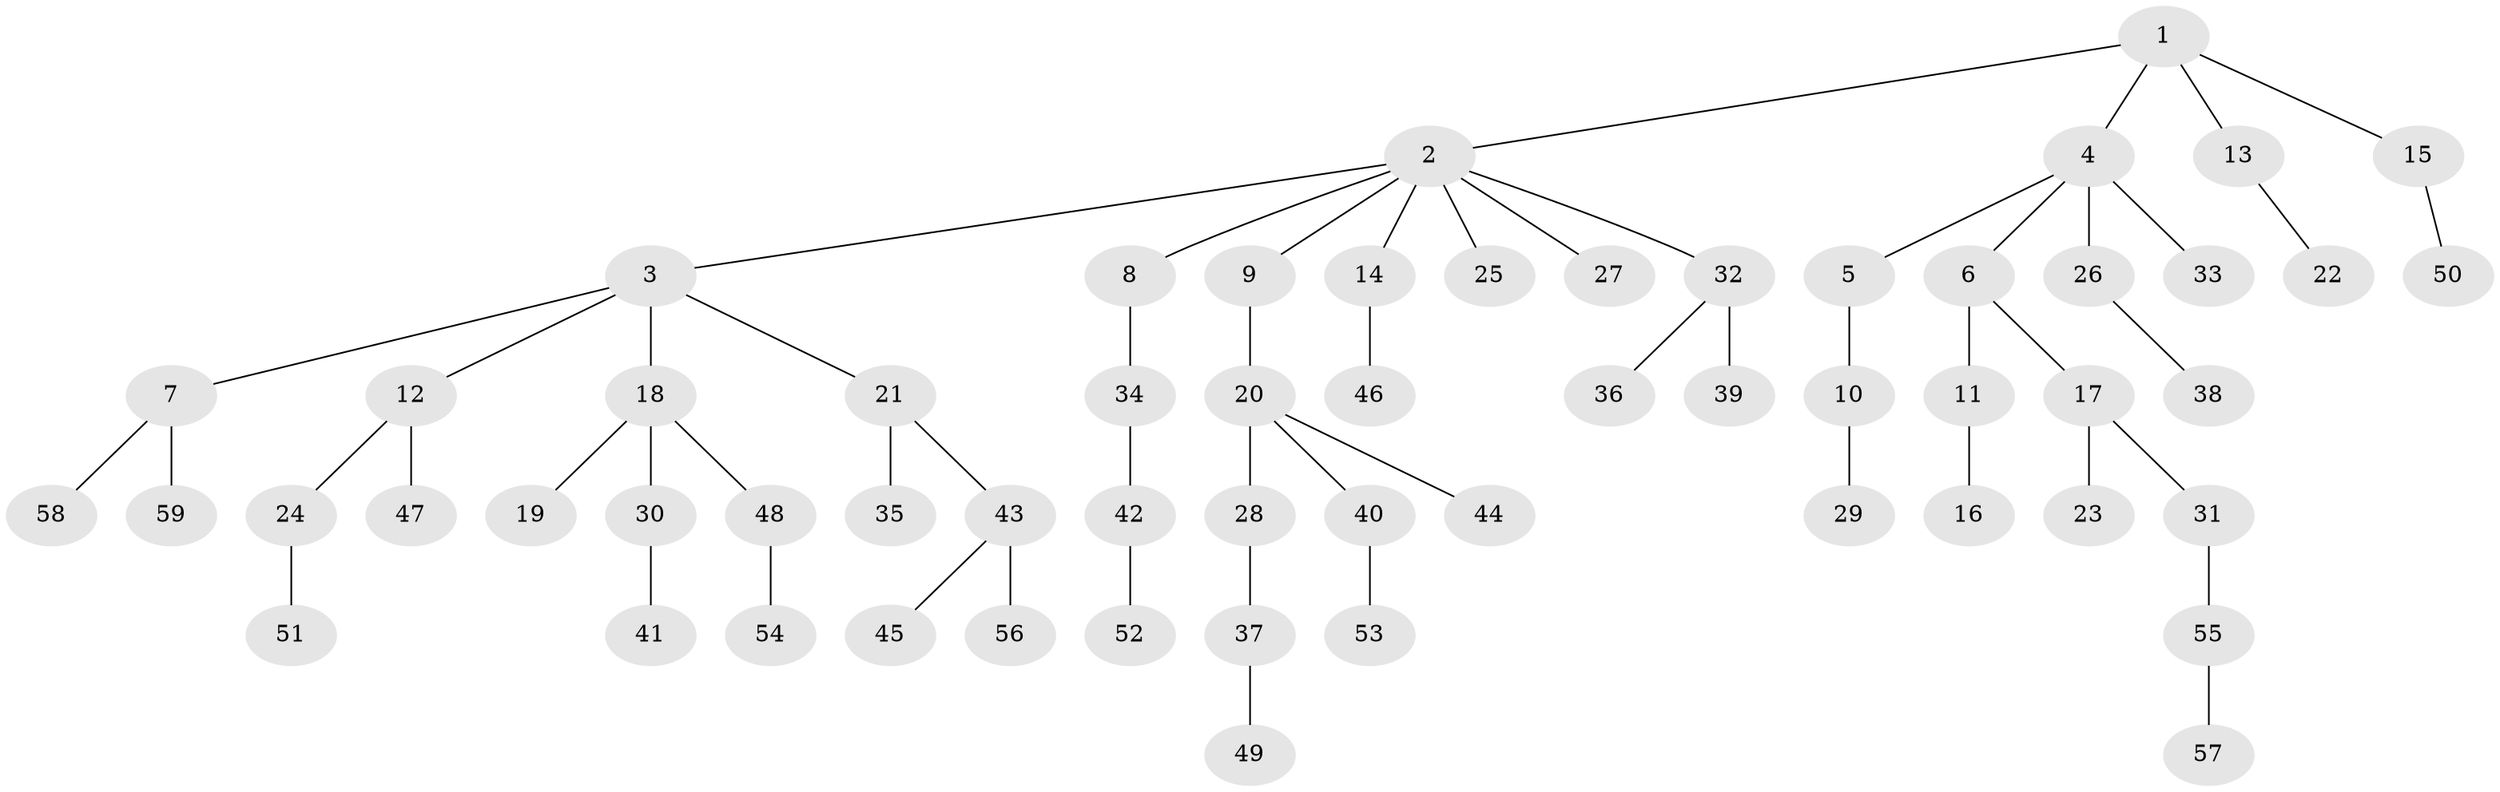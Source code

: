 // coarse degree distribution, {4: 0.05263157894736842, 8: 0.02631578947368421, 5: 0.05263157894736842, 2: 0.2894736842105263, 3: 0.05263157894736842, 1: 0.5263157894736842}
// Generated by graph-tools (version 1.1) at 2025/24/03/03/25 07:24:05]
// undirected, 59 vertices, 58 edges
graph export_dot {
graph [start="1"]
  node [color=gray90,style=filled];
  1;
  2;
  3;
  4;
  5;
  6;
  7;
  8;
  9;
  10;
  11;
  12;
  13;
  14;
  15;
  16;
  17;
  18;
  19;
  20;
  21;
  22;
  23;
  24;
  25;
  26;
  27;
  28;
  29;
  30;
  31;
  32;
  33;
  34;
  35;
  36;
  37;
  38;
  39;
  40;
  41;
  42;
  43;
  44;
  45;
  46;
  47;
  48;
  49;
  50;
  51;
  52;
  53;
  54;
  55;
  56;
  57;
  58;
  59;
  1 -- 2;
  1 -- 4;
  1 -- 13;
  1 -- 15;
  2 -- 3;
  2 -- 8;
  2 -- 9;
  2 -- 14;
  2 -- 25;
  2 -- 27;
  2 -- 32;
  3 -- 7;
  3 -- 12;
  3 -- 18;
  3 -- 21;
  4 -- 5;
  4 -- 6;
  4 -- 26;
  4 -- 33;
  5 -- 10;
  6 -- 11;
  6 -- 17;
  7 -- 58;
  7 -- 59;
  8 -- 34;
  9 -- 20;
  10 -- 29;
  11 -- 16;
  12 -- 24;
  12 -- 47;
  13 -- 22;
  14 -- 46;
  15 -- 50;
  17 -- 23;
  17 -- 31;
  18 -- 19;
  18 -- 30;
  18 -- 48;
  20 -- 28;
  20 -- 40;
  20 -- 44;
  21 -- 35;
  21 -- 43;
  24 -- 51;
  26 -- 38;
  28 -- 37;
  30 -- 41;
  31 -- 55;
  32 -- 36;
  32 -- 39;
  34 -- 42;
  37 -- 49;
  40 -- 53;
  42 -- 52;
  43 -- 45;
  43 -- 56;
  48 -- 54;
  55 -- 57;
}
